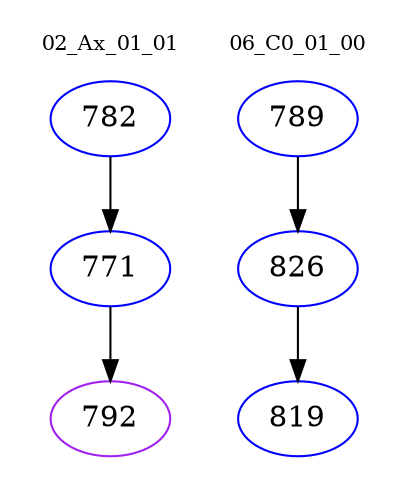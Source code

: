 digraph{
subgraph cluster_0 {
color = white
label = "02_Ax_01_01";
fontsize=10;
T0_782 [label="782", color="blue"]
T0_782 -> T0_771 [color="black"]
T0_771 [label="771", color="blue"]
T0_771 -> T0_792 [color="black"]
T0_792 [label="792", color="purple"]
}
subgraph cluster_1 {
color = white
label = "06_C0_01_00";
fontsize=10;
T1_789 [label="789", color="blue"]
T1_789 -> T1_826 [color="black"]
T1_826 [label="826", color="blue"]
T1_826 -> T1_819 [color="black"]
T1_819 [label="819", color="blue"]
}
}

